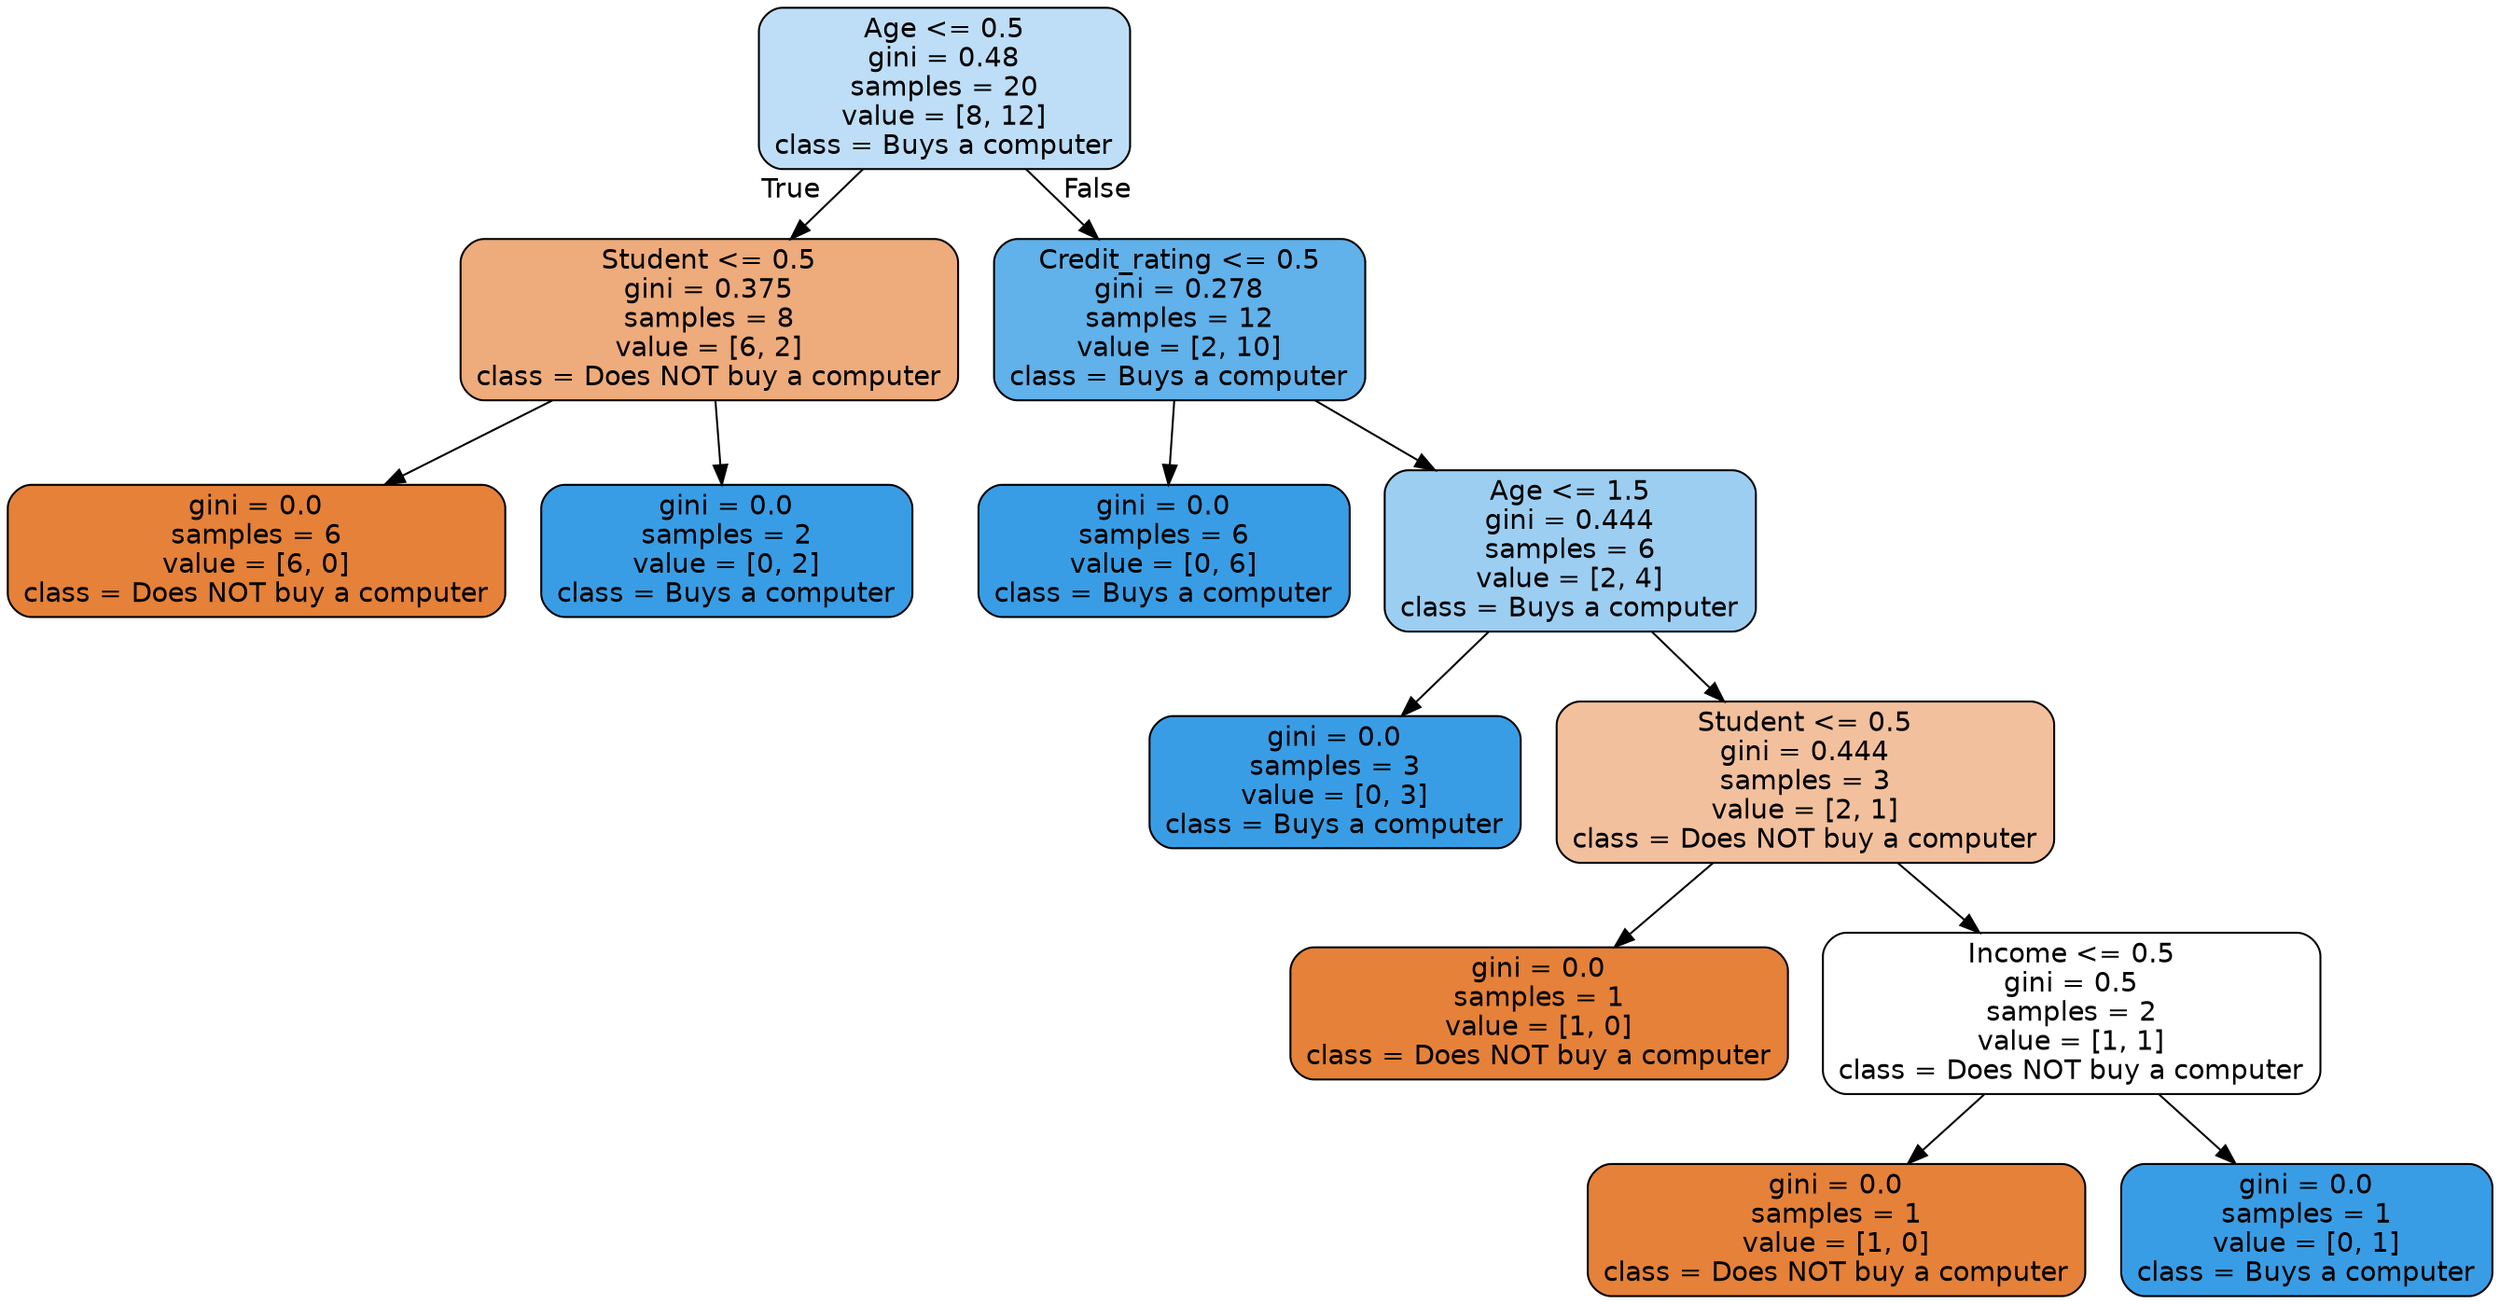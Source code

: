 digraph Tree {
node [shape=box, style="filled, rounded", color="black", fontname=helvetica] ;
edge [fontname=helvetica] ;
0 [label="Age <= 0.5\ngini = 0.48\nsamples = 20\nvalue = [8, 12]\nclass = Buys a computer", fillcolor="#bddef6"] ;
1 [label="Student <= 0.5\ngini = 0.375\nsamples = 8\nvalue = [6, 2]\nclass = Does NOT buy a computer", fillcolor="#eeab7b"] ;
0 -> 1 [labeldistance=2.5, labelangle=45, headlabel="True"] ;
2 [label="gini = 0.0\nsamples = 6\nvalue = [6, 0]\nclass = Does NOT buy a computer", fillcolor="#e58139"] ;
1 -> 2 ;
3 [label="gini = 0.0\nsamples = 2\nvalue = [0, 2]\nclass = Buys a computer", fillcolor="#399de5"] ;
1 -> 3 ;
4 [label="Credit_rating <= 0.5\ngini = 0.278\nsamples = 12\nvalue = [2, 10]\nclass = Buys a computer", fillcolor="#61b1ea"] ;
0 -> 4 [labeldistance=2.5, labelangle=-45, headlabel="False"] ;
5 [label="gini = 0.0\nsamples = 6\nvalue = [0, 6]\nclass = Buys a computer", fillcolor="#399de5"] ;
4 -> 5 ;
6 [label="Age <= 1.5\ngini = 0.444\nsamples = 6\nvalue = [2, 4]\nclass = Buys a computer", fillcolor="#9ccef2"] ;
4 -> 6 ;
7 [label="gini = 0.0\nsamples = 3\nvalue = [0, 3]\nclass = Buys a computer", fillcolor="#399de5"] ;
6 -> 7 ;
8 [label="Student <= 0.5\ngini = 0.444\nsamples = 3\nvalue = [2, 1]\nclass = Does NOT buy a computer", fillcolor="#f2c09c"] ;
6 -> 8 ;
9 [label="gini = 0.0\nsamples = 1\nvalue = [1, 0]\nclass = Does NOT buy a computer", fillcolor="#e58139"] ;
8 -> 9 ;
10 [label="Income <= 0.5\ngini = 0.5\nsamples = 2\nvalue = [1, 1]\nclass = Does NOT buy a computer", fillcolor="#ffffff"] ;
8 -> 10 ;
11 [label="gini = 0.0\nsamples = 1\nvalue = [1, 0]\nclass = Does NOT buy a computer", fillcolor="#e58139"] ;
10 -> 11 ;
12 [label="gini = 0.0\nsamples = 1\nvalue = [0, 1]\nclass = Buys a computer", fillcolor="#399de5"] ;
10 -> 12 ;
}